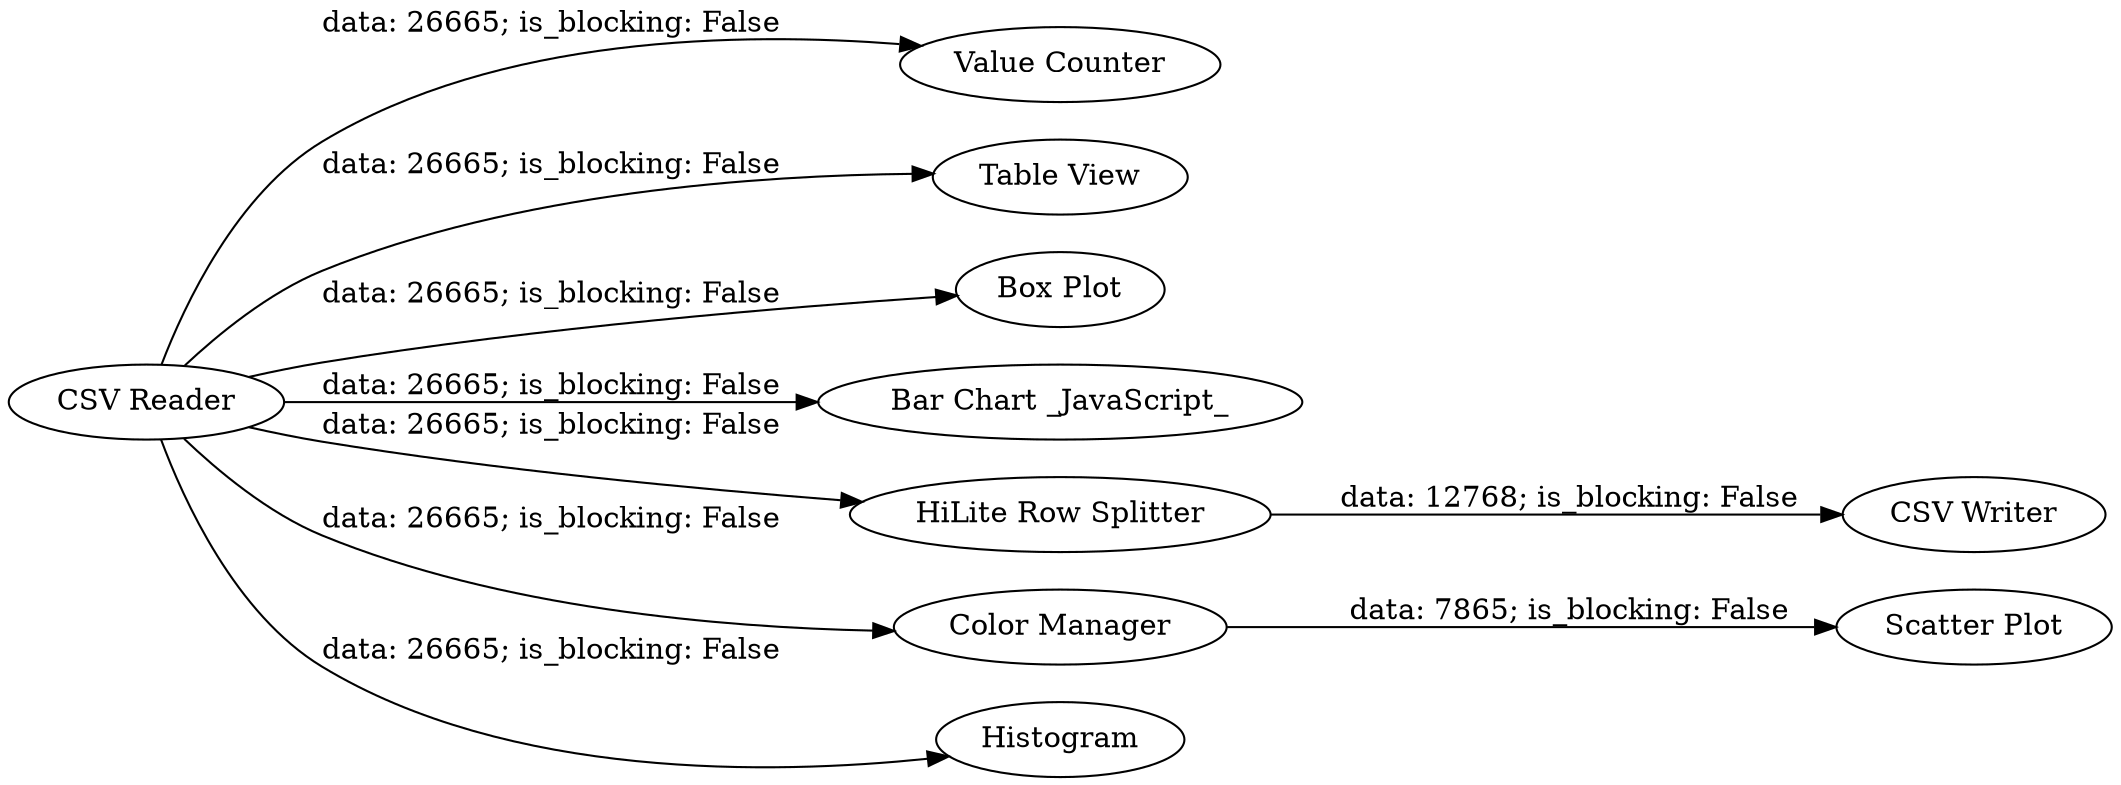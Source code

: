 digraph {
	"1672895002292904841_2" [label="Value Counter"]
	"1672895002292904841_7" [label="Table View"]
	"1672895002292904841_1" [label="CSV Reader"]
	"1672895002292904841_6" [label="Scatter Plot"]
	"1672895002292904841_5" [label="Box Plot"]
	"1672895002292904841_3" [label="Bar Chart _JavaScript_"]
	"1672895002292904841_8" [label="HiLite Row Splitter"]
	"1672895002292904841_9" [label="CSV Writer"]
	"1672895002292904841_10" [label="Color Manager"]
	"1672895002292904841_4" [label=Histogram]
	"1672895002292904841_1" -> "1672895002292904841_4" [label="data: 26665; is_blocking: False"]
	"1672895002292904841_1" -> "1672895002292904841_3" [label="data: 26665; is_blocking: False"]
	"1672895002292904841_1" -> "1672895002292904841_8" [label="data: 26665; is_blocking: False"]
	"1672895002292904841_1" -> "1672895002292904841_5" [label="data: 26665; is_blocking: False"]
	"1672895002292904841_1" -> "1672895002292904841_7" [label="data: 26665; is_blocking: False"]
	"1672895002292904841_1" -> "1672895002292904841_2" [label="data: 26665; is_blocking: False"]
	"1672895002292904841_10" -> "1672895002292904841_6" [label="data: 7865; is_blocking: False"]
	"1672895002292904841_8" -> "1672895002292904841_9" [label="data: 12768; is_blocking: False"]
	"1672895002292904841_1" -> "1672895002292904841_10" [label="data: 26665; is_blocking: False"]
	rankdir=LR
}
